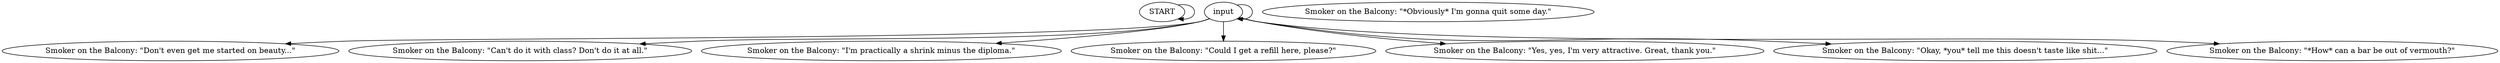 # BACKYARD / SMOKER ON THE BALCONY barks whirling
# Barks inside Whirling.
# ==================================================
digraph G {
	  0 [label="START"];
	  1 [label="input"];
	  2 [label="Smoker on the Balcony: \"Don't even get me started on beauty...\""];
	  3 [label="Smoker on the Balcony: \"*Obviously* I'm gonna quit some day.\""];
	  4 [label="Smoker on the Balcony: \"Can't do it with class? Don't do it at all.\""];
	  5 [label="Smoker on the Balcony: \"I'm practically a shrink minus the diploma.\""];
	  6 [label="Smoker on the Balcony: \"Could I get a refill here, please?\""];
	  7 [label="Smoker on the Balcony: \"Yes, yes, I'm very attractive. Great, thank you.\""];
	  8 [label="Smoker on the Balcony: \"Okay, *you* tell me this doesn't taste like shit...\""];
	  9 [label="Smoker on the Balcony: \"*How* can a bar be out of vermouth?\""];
	  0 -> 0
	  1 -> 1
	  1 -> 2
	  1 -> 4
	  1 -> 5
	  1 -> 6
	  1 -> 7
	  1 -> 8
	  1 -> 9
}

